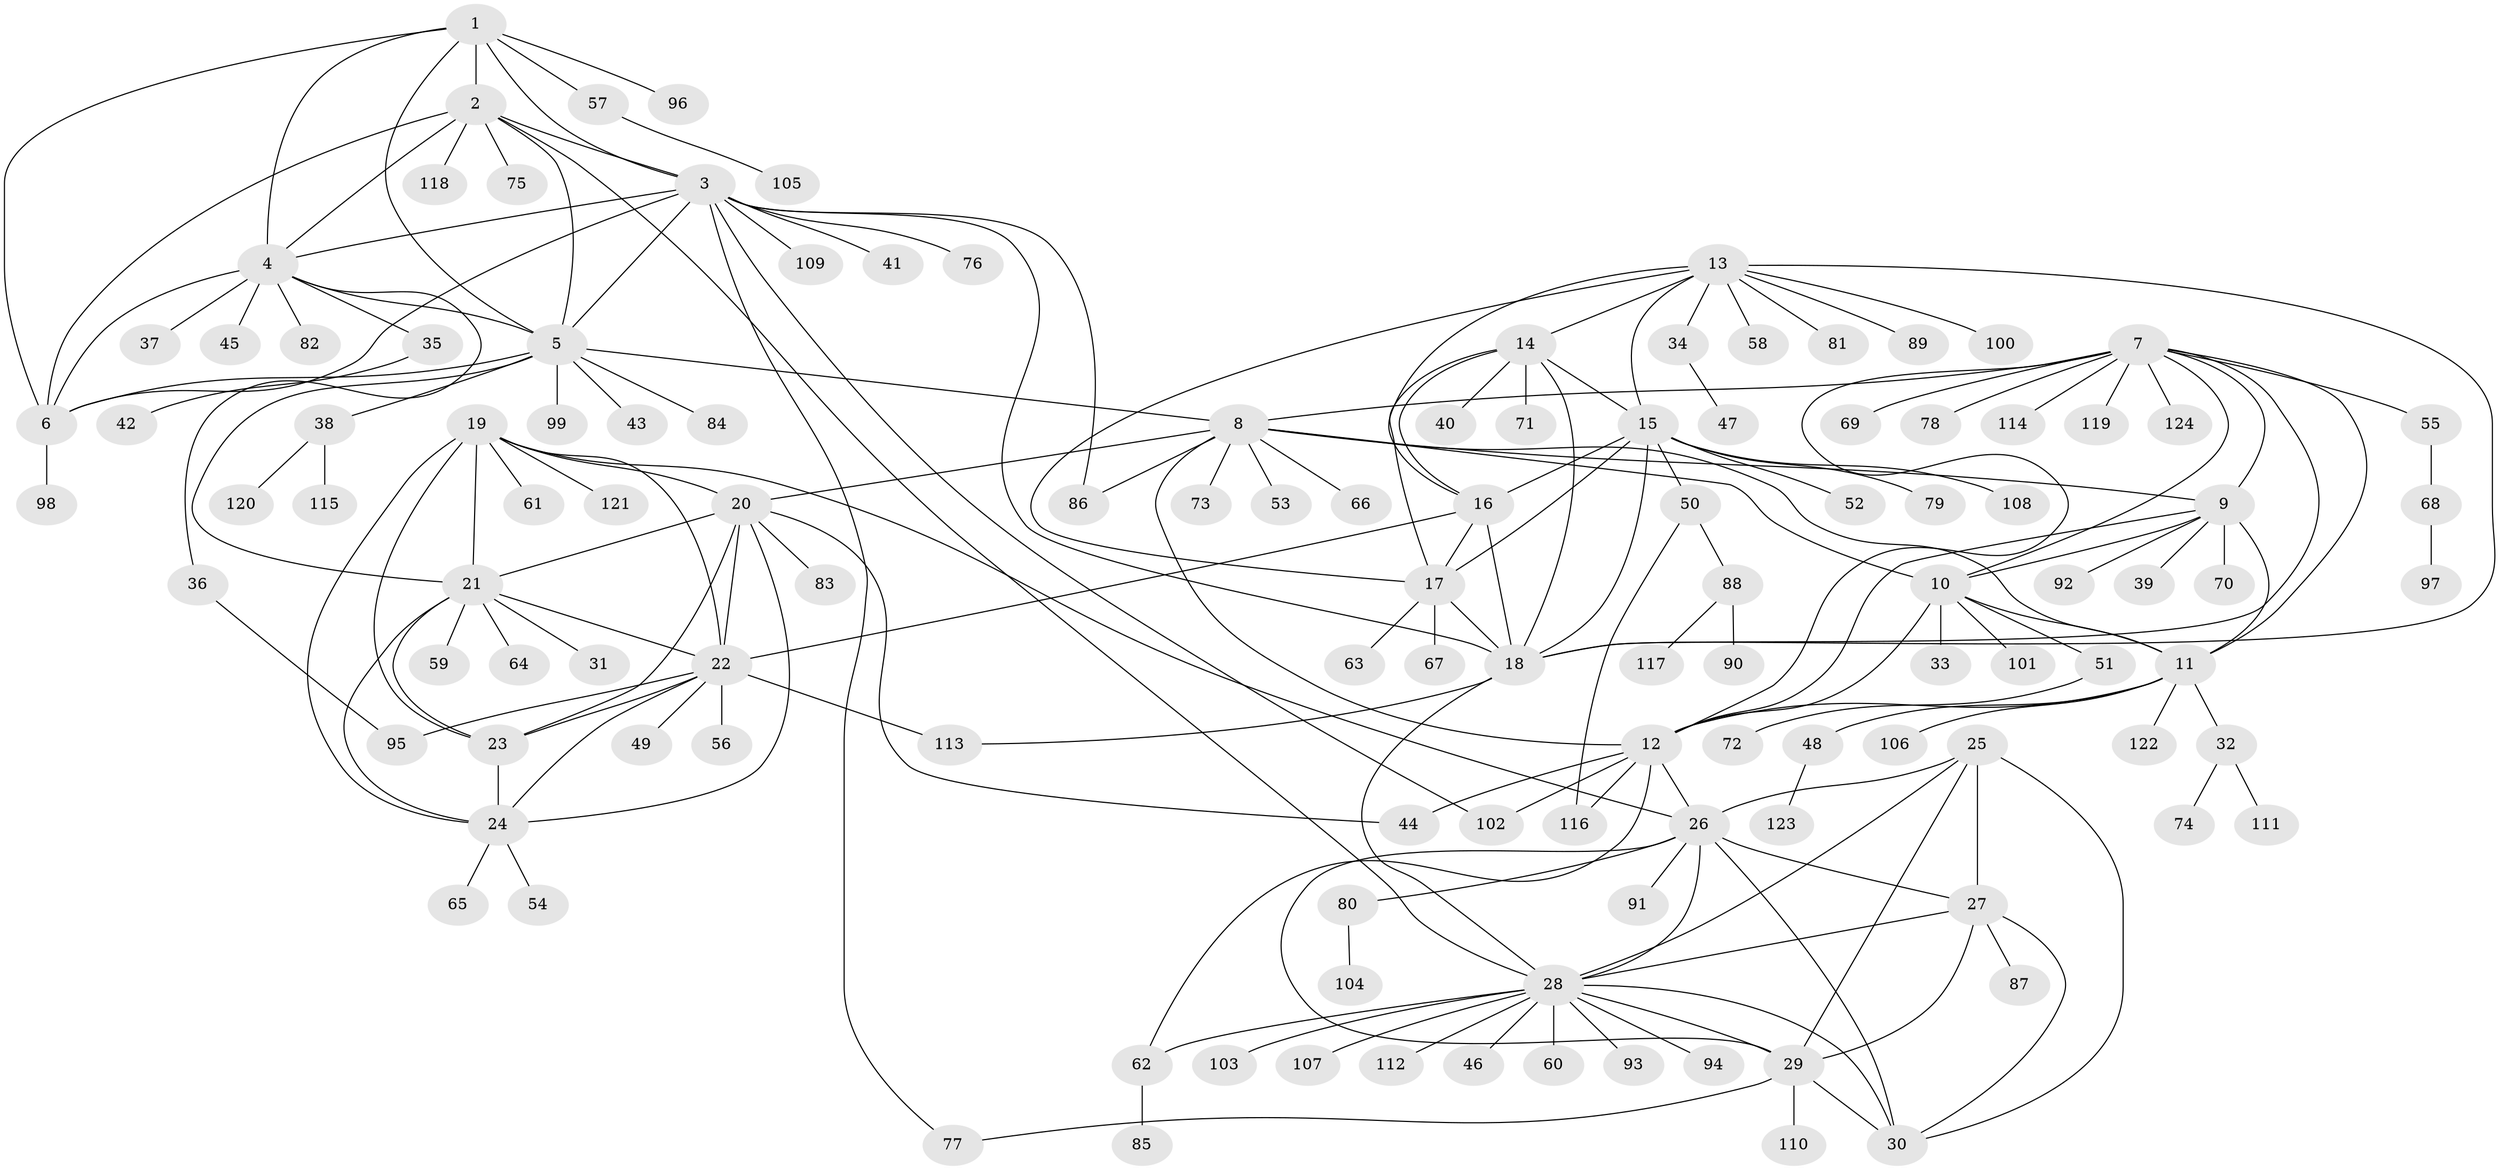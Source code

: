 // Generated by graph-tools (version 1.1) at 2025/11/02/27/25 16:11:37]
// undirected, 124 vertices, 187 edges
graph export_dot {
graph [start="1"]
  node [color=gray90,style=filled];
  1;
  2;
  3;
  4;
  5;
  6;
  7;
  8;
  9;
  10;
  11;
  12;
  13;
  14;
  15;
  16;
  17;
  18;
  19;
  20;
  21;
  22;
  23;
  24;
  25;
  26;
  27;
  28;
  29;
  30;
  31;
  32;
  33;
  34;
  35;
  36;
  37;
  38;
  39;
  40;
  41;
  42;
  43;
  44;
  45;
  46;
  47;
  48;
  49;
  50;
  51;
  52;
  53;
  54;
  55;
  56;
  57;
  58;
  59;
  60;
  61;
  62;
  63;
  64;
  65;
  66;
  67;
  68;
  69;
  70;
  71;
  72;
  73;
  74;
  75;
  76;
  77;
  78;
  79;
  80;
  81;
  82;
  83;
  84;
  85;
  86;
  87;
  88;
  89;
  90;
  91;
  92;
  93;
  94;
  95;
  96;
  97;
  98;
  99;
  100;
  101;
  102;
  103;
  104;
  105;
  106;
  107;
  108;
  109;
  110;
  111;
  112;
  113;
  114;
  115;
  116;
  117;
  118;
  119;
  120;
  121;
  122;
  123;
  124;
  1 -- 2;
  1 -- 3;
  1 -- 4;
  1 -- 5;
  1 -- 6;
  1 -- 57;
  1 -- 96;
  2 -- 3;
  2 -- 4;
  2 -- 5;
  2 -- 6;
  2 -- 28;
  2 -- 75;
  2 -- 118;
  3 -- 4;
  3 -- 5;
  3 -- 6;
  3 -- 18;
  3 -- 41;
  3 -- 76;
  3 -- 77;
  3 -- 86;
  3 -- 102;
  3 -- 109;
  4 -- 5;
  4 -- 6;
  4 -- 35;
  4 -- 36;
  4 -- 37;
  4 -- 45;
  4 -- 82;
  5 -- 6;
  5 -- 8;
  5 -- 21;
  5 -- 38;
  5 -- 43;
  5 -- 84;
  5 -- 99;
  6 -- 98;
  7 -- 8;
  7 -- 9;
  7 -- 10;
  7 -- 11;
  7 -- 12;
  7 -- 18;
  7 -- 55;
  7 -- 69;
  7 -- 78;
  7 -- 114;
  7 -- 119;
  7 -- 124;
  8 -- 9;
  8 -- 10;
  8 -- 11;
  8 -- 12;
  8 -- 20;
  8 -- 53;
  8 -- 66;
  8 -- 73;
  8 -- 86;
  9 -- 10;
  9 -- 11;
  9 -- 12;
  9 -- 39;
  9 -- 70;
  9 -- 92;
  10 -- 11;
  10 -- 12;
  10 -- 33;
  10 -- 51;
  10 -- 101;
  11 -- 12;
  11 -- 32;
  11 -- 48;
  11 -- 106;
  11 -- 122;
  12 -- 26;
  12 -- 44;
  12 -- 62;
  12 -- 102;
  12 -- 116;
  13 -- 14;
  13 -- 15;
  13 -- 16;
  13 -- 17;
  13 -- 18;
  13 -- 34;
  13 -- 58;
  13 -- 81;
  13 -- 89;
  13 -- 100;
  14 -- 15;
  14 -- 16;
  14 -- 17;
  14 -- 18;
  14 -- 40;
  14 -- 71;
  15 -- 16;
  15 -- 17;
  15 -- 18;
  15 -- 50;
  15 -- 52;
  15 -- 79;
  15 -- 108;
  16 -- 17;
  16 -- 18;
  16 -- 22;
  17 -- 18;
  17 -- 63;
  17 -- 67;
  18 -- 28;
  18 -- 113;
  19 -- 20;
  19 -- 21;
  19 -- 22;
  19 -- 23;
  19 -- 24;
  19 -- 26;
  19 -- 61;
  19 -- 121;
  20 -- 21;
  20 -- 22;
  20 -- 23;
  20 -- 24;
  20 -- 44;
  20 -- 83;
  21 -- 22;
  21 -- 23;
  21 -- 24;
  21 -- 31;
  21 -- 59;
  21 -- 64;
  22 -- 23;
  22 -- 24;
  22 -- 49;
  22 -- 56;
  22 -- 95;
  22 -- 113;
  23 -- 24;
  24 -- 54;
  24 -- 65;
  25 -- 26;
  25 -- 27;
  25 -- 28;
  25 -- 29;
  25 -- 30;
  26 -- 27;
  26 -- 28;
  26 -- 29;
  26 -- 30;
  26 -- 80;
  26 -- 91;
  27 -- 28;
  27 -- 29;
  27 -- 30;
  27 -- 87;
  28 -- 29;
  28 -- 30;
  28 -- 46;
  28 -- 60;
  28 -- 62;
  28 -- 93;
  28 -- 94;
  28 -- 103;
  28 -- 107;
  28 -- 112;
  29 -- 30;
  29 -- 77;
  29 -- 110;
  32 -- 74;
  32 -- 111;
  34 -- 47;
  35 -- 42;
  36 -- 95;
  38 -- 115;
  38 -- 120;
  48 -- 123;
  50 -- 88;
  50 -- 116;
  51 -- 72;
  55 -- 68;
  57 -- 105;
  62 -- 85;
  68 -- 97;
  80 -- 104;
  88 -- 90;
  88 -- 117;
}

